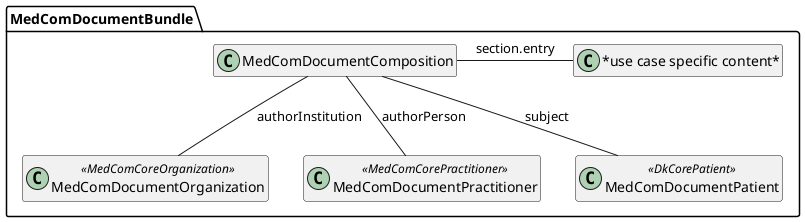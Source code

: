 @startuml DocumentModel

hide empty members

package "MedComDocumentBundle" as document {
    class "MedComDocumentComposition" as composition
    class "MedComDocumentOrganization" as organization <<MedComCoreOrganization>>
    class "MedComDocumentPractitioner" as practitioner <<MedComCorePractitioner>>
    class "MedComDocumentPatient" as patient <<DkCorePatient>>
    class "*use case specific content*" as clinical 

    composition -down- organization : "authorInstitution"
    composition -down- practitioner : "authorPerson"
    composition -down- patient : "subject"
    composition -right- clinical : "section.entry"


}



@enduml
